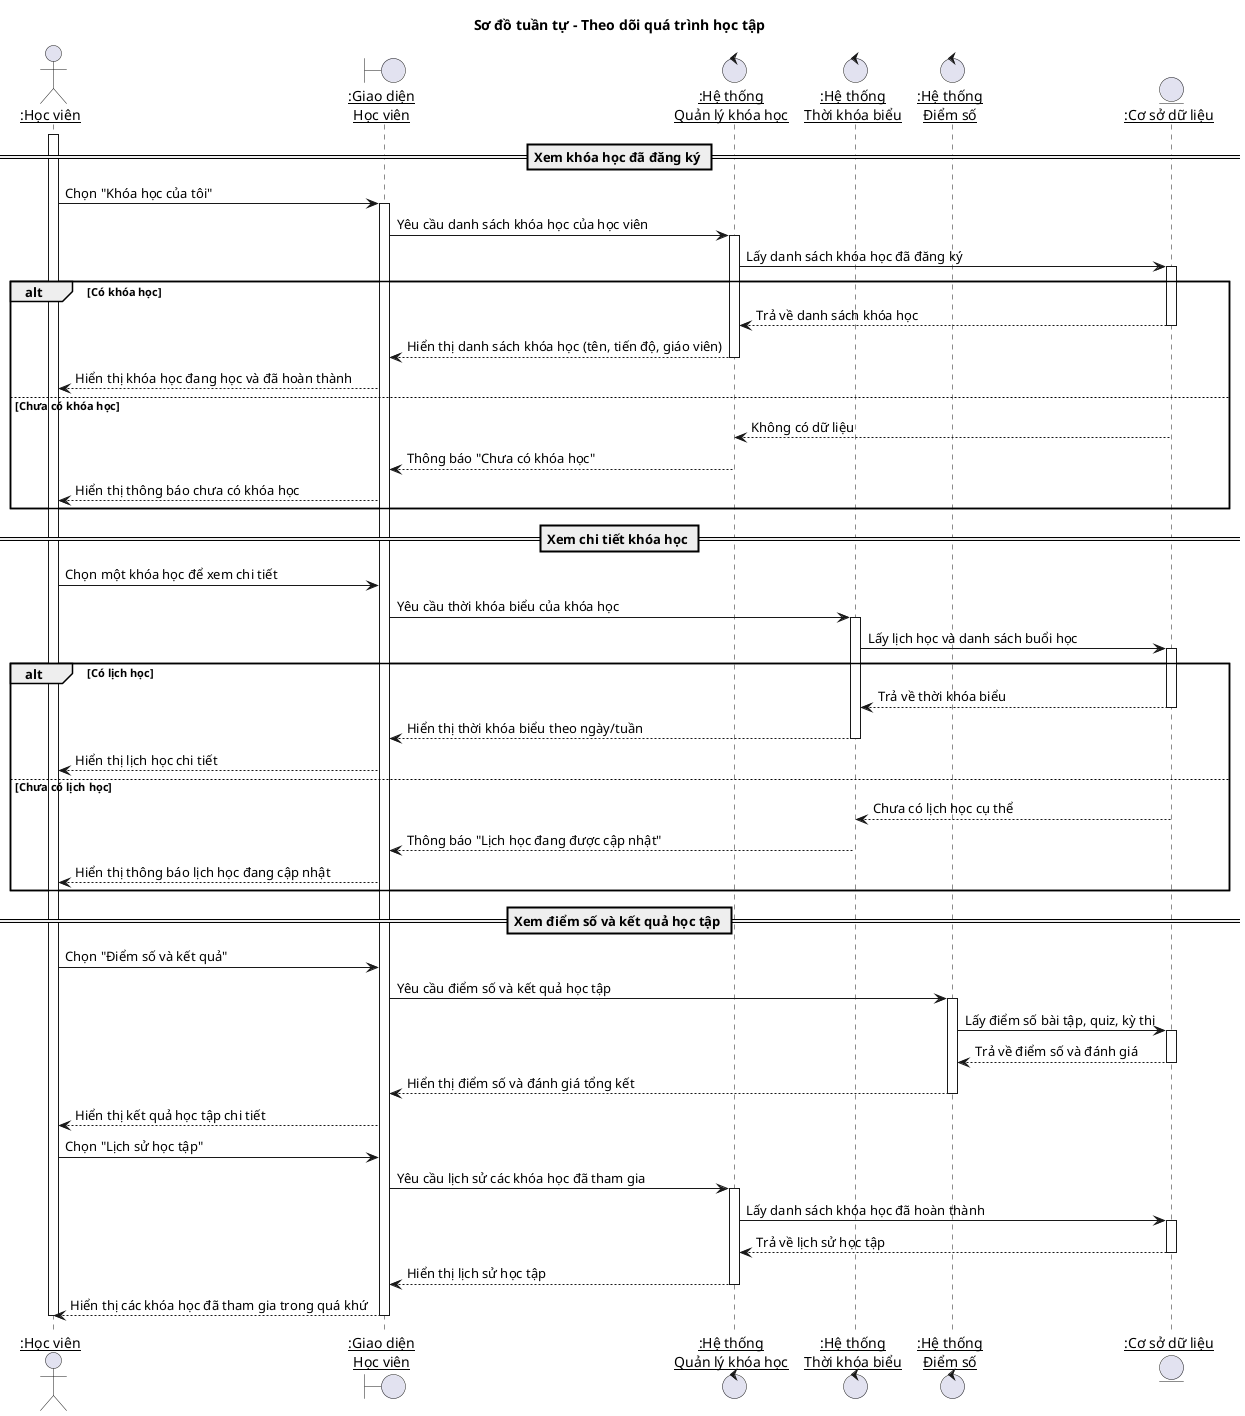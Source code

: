 @startuml
title Sơ đồ tuần tự - Theo dõi quá trình học tập

skinparam participantPadding 20
skinparam boxPadding 10

actor "<u>:Học viên" as Student
boundary "<u>:Giao diện\n<u>Học viên" as UI
control "<u>:Hệ thống\n<u>Quản lý khóa học" as CourseSystem
control "<u>:Hệ thống\n<u>Thời khóa biểu" as ScheduleSystem
control "<u>:Hệ thống\n<u>Điểm số" as GradeSystem
entity "<u>:Cơ sở dữ liệu" as DB

== Xem khóa học đã đăng ký ==
activate Student
Student -> UI: Chọn "Khóa học của tôi"
activate UI
UI -> CourseSystem: Yêu cầu danh sách khóa học của học viên
activate CourseSystem
CourseSystem -> DB: Lấy danh sách khóa học đã đăng ký
activate DB

alt Có khóa học
    DB --> CourseSystem: Trả về danh sách khóa học
    deactivate DB
    CourseSystem --> UI: Hiển thị danh sách khóa học (tên, tiến độ, giáo viên)
    deactivate CourseSystem
    UI --> Student: Hiển thị khóa học đang học và đã hoàn thành
else Chưa có khóa học
    DB --> CourseSystem: Không có dữ liệu
    deactivate DB
    CourseSystem --> UI: Thông báo "Chưa có khóa học"
    deactivate CourseSystem
    UI --> Student: Hiển thị thông báo chưa có khóa học
end

== Xem chi tiết khóa học ==
Student -> UI: Chọn một khóa học để xem chi tiết
UI -> ScheduleSystem: Yêu cầu thời khóa biểu của khóa học
activate ScheduleSystem
ScheduleSystem -> DB: Lấy lịch học và danh sách buổi học
activate DB

alt Có lịch học
    DB --> ScheduleSystem: Trả về thời khóa biểu
    deactivate DB
    ScheduleSystem --> UI: Hiển thị thời khóa biểu theo ngày/tuần
    deactivate ScheduleSystem
    UI --> Student: Hiển thị lịch học chi tiết
else Chưa có lịch học
    DB --> ScheduleSystem: Chưa có lịch học cụ thể
    deactivate DB
    ScheduleSystem --> UI: Thông báo "Lịch học đang được cập nhật"
    deactivate ScheduleSystem
    UI --> Student: Hiển thị thông báo lịch học đang cập nhật
end

== Xem điểm số và kết quả học tập ==
Student -> UI: Chọn "Điểm số và kết quả"
UI -> GradeSystem: Yêu cầu điểm số và kết quả học tập
activate GradeSystem
GradeSystem -> DB: Lấy điểm số bài tập, quiz, kỳ thi
activate DB
DB --> GradeSystem: Trả về điểm số và đánh giá
deactivate DB
GradeSystem --> UI: Hiển thị điểm số và đánh giá tổng kết
deactivate GradeSystem
UI --> Student: Hiển thị kết quả học tập chi tiết

Student -> UI: Chọn "Lịch sử học tập"
UI -> CourseSystem: Yêu cầu lịch sử các khóa học đã tham gia
activate CourseSystem
CourseSystem -> DB: Lấy danh sách khóa học đã hoàn thành
activate DB
DB --> CourseSystem: Trả về lịch sử học tập
deactivate DB
CourseSystem --> UI: Hiển thị lịch sử học tập
deactivate CourseSystem
UI --> Student: Hiển thị các khóa học đã tham gia trong quá khứ

deactivate UI
deactivate Student

@enduml



